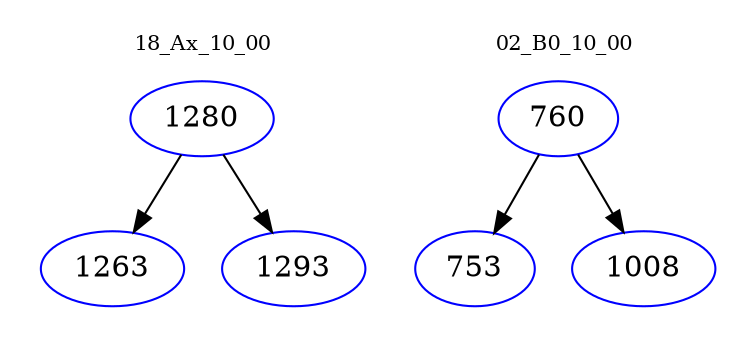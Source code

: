 digraph{
subgraph cluster_0 {
color = white
label = "18_Ax_10_00";
fontsize=10;
T0_1280 [label="1280", color="blue"]
T0_1280 -> T0_1263 [color="black"]
T0_1263 [label="1263", color="blue"]
T0_1280 -> T0_1293 [color="black"]
T0_1293 [label="1293", color="blue"]
}
subgraph cluster_1 {
color = white
label = "02_B0_10_00";
fontsize=10;
T1_760 [label="760", color="blue"]
T1_760 -> T1_753 [color="black"]
T1_753 [label="753", color="blue"]
T1_760 -> T1_1008 [color="black"]
T1_1008 [label="1008", color="blue"]
}
}
